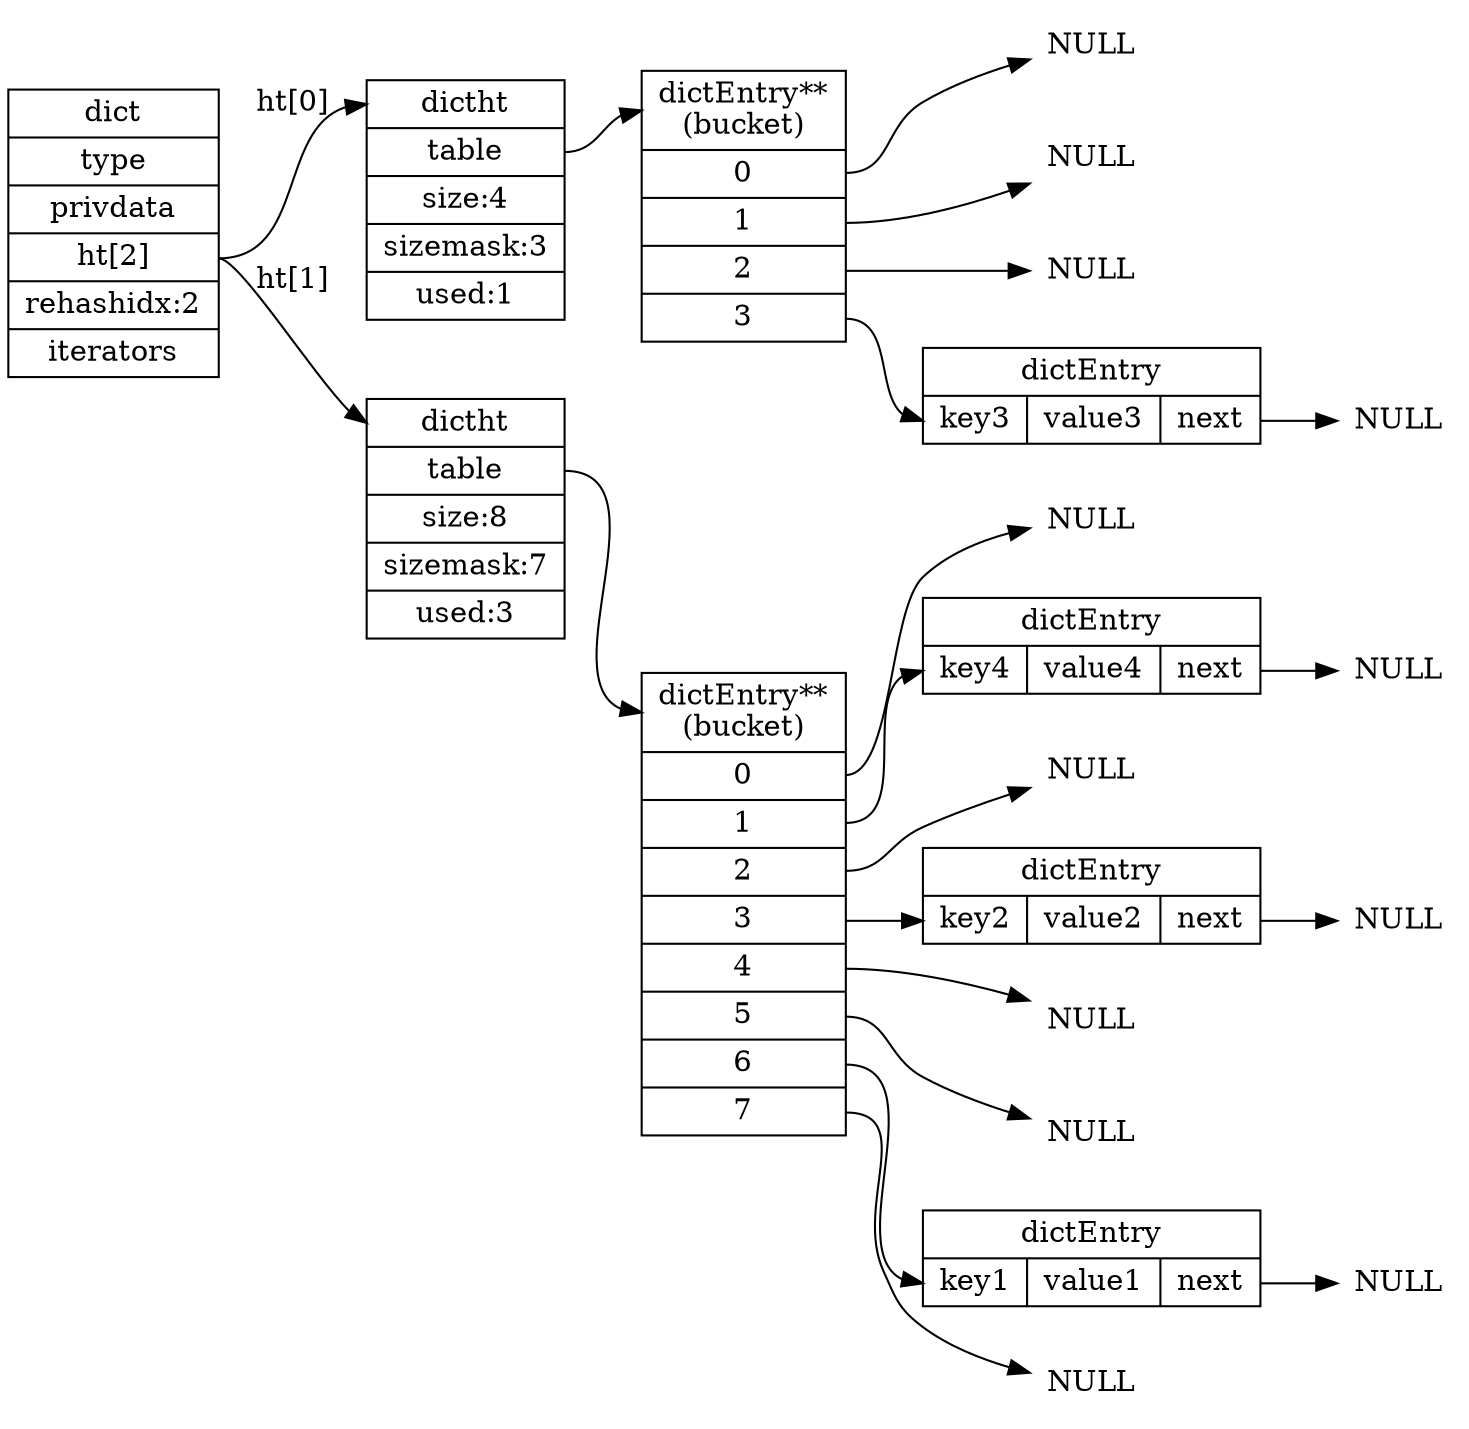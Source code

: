 digraph rehash_step_two {

    // setting

    rankdir = LR;

    node[shape=record];

    // nodes

    dict [label="dict | type | privdata |<ht> ht[2] | rehashidx:2 | iterators"];

    ht0 [label="<dictht>dictht |<table> table | size:4 | sizemask:3 | used:1"];

    ht1 [label="<dictht>dictht |<table> table | size:8 | sizemask:7 | used:3"];

    bucket [label="<head>dictEntry**\n(bucket) |<table0> 0 |<table1> 1 |<table2> 2 |<table3> 3 "];

    bucket1 [label="<head>dictEntry**\n(bucket) |<table0> 0 |<table1> 1 |<table2> 2 |<table3> 3 |<table4> 4 |<table5> 5 |<table6> 6 |<table7> 7"];

    pair_1 [label="dictEntry |{<start>key1 | value1 |<next>next}"];

    pair_2 [label="dictEntry |{<start>key2 | value2 |<next>next}"];

    pair_3 [label="dictEntry |{<start>key3 | value3 |<next>next}"];

    pair_4 [label="dictEntry |{<start>key4 | value4 |<next>next}"];

    // null for bucket 0
    null0 [label="NULL", shape=plaintext];
    null1 [label="NULL", shape=plaintext];
    null2 [label="NULL", shape=plaintext];
    null3 [label="NULL", shape=plaintext];

    // null for bucket 1
    null10 [label="NULL", shape=plaintext];
    null11 [label="NULL", shape=plaintext];
    null12 [label="NULL", shape=plaintext];
    null13 [label="NULL", shape=plaintext];
    null14 [label="NULL", shape=plaintext];
    null15 [label="NULL", shape=plaintext];
    null16 [label="NULL", shape=plaintext];
    null17 [label="NULL", shape=plaintext];

    // lines

    dict:ht -> ht0:dictht [label="ht[0]"];
    dict:ht -> ht1:dictht [label="ht[1]"];

    ht0:table -> bucket:head;

    ht1:table -> bucket1:head;

    bucket:table0 -> null0;

    bucket:table1 -> null1;

    bucket:table2 -> null2;

    bucket:table3 -> pair_3:start; pair_3:next -> null3;

    bucket1:table0 -> null10;
    bucket1:table1 -> pair_4:start; pair_4:next -> null11;
    bucket1:table2 -> null12;
    bucket1:table3 -> pair_2:start; pair_2:next -> null13;
    bucket1:table4 -> null14;
    bucket1:table5 -> null15;
    bucket1:table6 -> pair_1:start; pair_1:next -> null16;
    bucket1:table7 -> null17;

}
